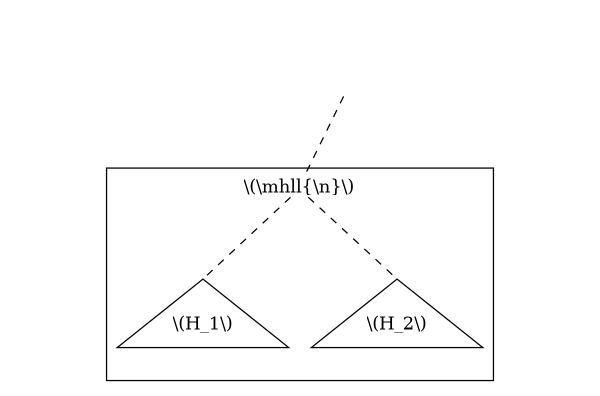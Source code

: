 graph {
	size="4,4"
    graph [splines=false]
    node [height=1 width=1]

	r [label="" shape=none]
	rl [label="" shape=none]

	r2 [label="" shape=none]
	r2r [label="" shape=none]

    r -- rl [style=invis]
    r -- 0 [style=invis]

    r2-- r2r [style=invis]
    r2-- 0 [style=dashed]

	subgraph cluster_1 {
        0 [label="\\(\\mhll{\\n}\\)" shape=plain]

        g0 [label="\\(H_1\\)" shape=triangle]
        g1 [label="\\(H_2\\)" shape=triangle]

        0 -- g0:n [style=dashed]
        0 -- g1:n [style=dashed]
	}
}
